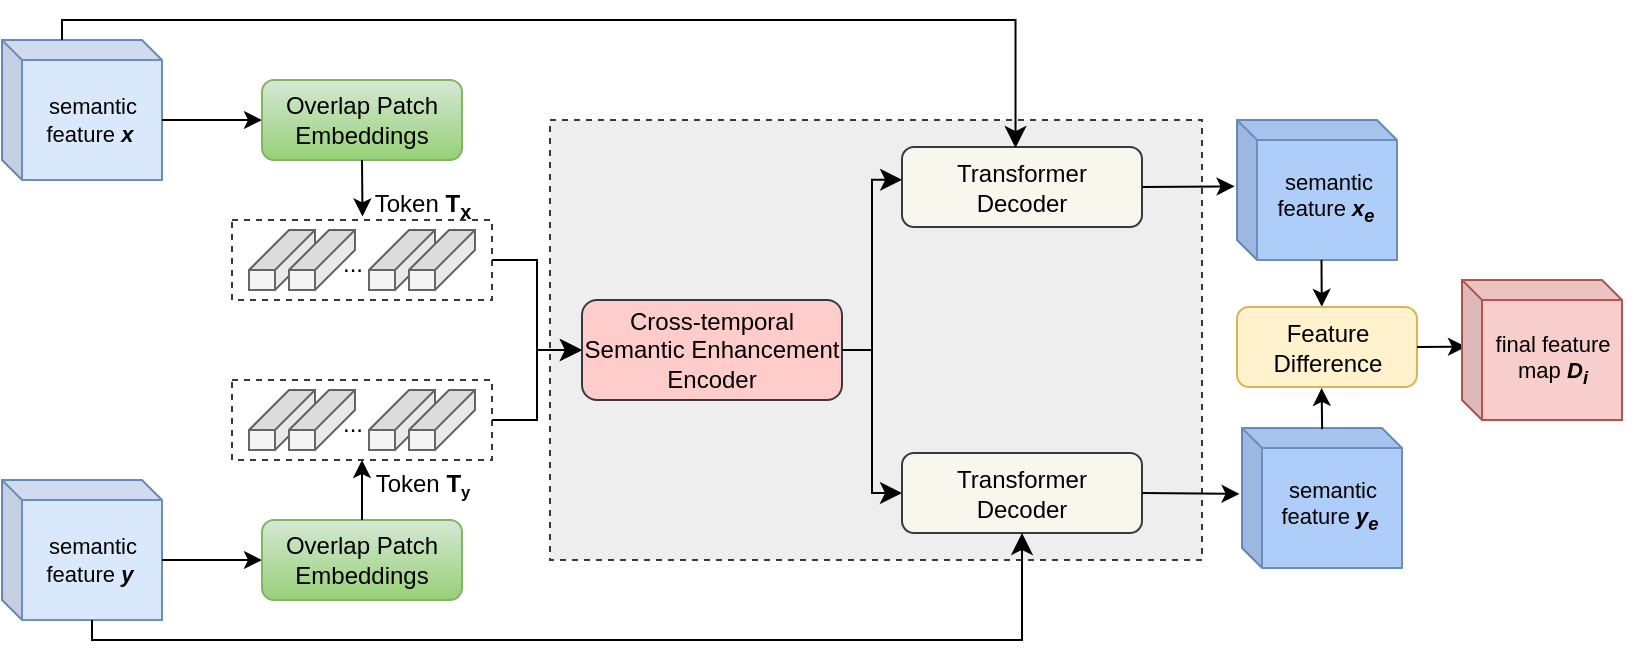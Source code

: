 <mxfile version="21.6.7" type="github">
  <diagram name="第 1 页" id="DumP11DfZ2SIVqox3f8w">
    <mxGraphModel dx="1395" dy="746" grid="1" gridSize="10" guides="1" tooltips="1" connect="1" arrows="1" fold="1" page="1" pageScale="1" pageWidth="827" pageHeight="1169" math="0" shadow="0">
      <root>
        <mxCell id="0" />
        <mxCell id="1" parent="0" />
        <mxCell id="IIdGQf1pMwcohR-izoeh-43" value="" style="rounded=0;whiteSpace=wrap;html=1;fillColor=#eeeeee;strokeColor=#36393d;dashed=1;" vertex="1" parent="1">
          <mxGeometry x="294" y="360" width="326" height="220" as="geometry" />
        </mxCell>
        <mxCell id="IIdGQf1pMwcohR-izoeh-1" value="" style="shape=cube;whiteSpace=wrap;html=1;boundedLbl=1;backgroundOutline=1;darkOpacity=0.05;darkOpacity2=0.1;size=10;fillColor=#dae8fc;strokeColor=#6c8ebf;" vertex="1" parent="1">
          <mxGeometry x="20" y="320" width="80" height="70" as="geometry" />
        </mxCell>
        <mxCell id="IIdGQf1pMwcohR-izoeh-2" value="&lt;font style=&quot;font-size: 11px;&quot;&gt;semantic &lt;br&gt;feature &lt;b&gt;&lt;i&gt;x&lt;/i&gt;&lt;/b&gt;&amp;nbsp;&lt;/font&gt;" style="text;html=1;align=center;verticalAlign=middle;resizable=0;points=[];autosize=1;strokeColor=none;fillColor=none;fontSize=7;" vertex="1" parent="1">
          <mxGeometry x="30" y="340" width="70" height="40" as="geometry" />
        </mxCell>
        <mxCell id="IIdGQf1pMwcohR-izoeh-3" value="" style="shape=cube;whiteSpace=wrap;html=1;boundedLbl=1;backgroundOutline=1;darkOpacity=0.05;darkOpacity2=0.1;size=10;fillColor=#dae8fc;strokeColor=#6c8ebf;" vertex="1" parent="1">
          <mxGeometry x="20" y="540" width="80" height="70" as="geometry" />
        </mxCell>
        <mxCell id="IIdGQf1pMwcohR-izoeh-4" value="&lt;font style=&quot;font-size: 11px;&quot;&gt;semantic &lt;br&gt;feature &lt;b&gt;&lt;i&gt;y&lt;/i&gt;&lt;/b&gt;&amp;nbsp;&lt;/font&gt;" style="text;html=1;align=center;verticalAlign=middle;resizable=0;points=[];autosize=1;strokeColor=none;fillColor=none;fontSize=7;" vertex="1" parent="1">
          <mxGeometry x="30" y="560" width="70" height="40" as="geometry" />
        </mxCell>
        <mxCell id="IIdGQf1pMwcohR-izoeh-5" value="" style="endArrow=classic;html=1;rounded=0;exitX=0;exitY=0;exitDx=80;exitDy=40;exitPerimeter=0;entryX=0;entryY=0.5;entryDx=0;entryDy=0;" edge="1" parent="1" source="IIdGQf1pMwcohR-izoeh-1" target="IIdGQf1pMwcohR-izoeh-6">
          <mxGeometry width="50" height="50" relative="1" as="geometry">
            <mxPoint x="290" y="420" as="sourcePoint" />
            <mxPoint x="170" y="360" as="targetPoint" />
          </mxGeometry>
        </mxCell>
        <mxCell id="IIdGQf1pMwcohR-izoeh-6" value="Overlap Patch Embeddings" style="rounded=1;whiteSpace=wrap;html=1;fillColor=#d5e8d4;gradientColor=#97d077;strokeColor=#82b366;" vertex="1" parent="1">
          <mxGeometry x="150" y="340" width="100" height="40" as="geometry" />
        </mxCell>
        <mxCell id="IIdGQf1pMwcohR-izoeh-8" value="" style="endArrow=classic;html=1;rounded=0;exitX=0;exitY=0;exitDx=80;exitDy=40;exitPerimeter=0;entryX=0;entryY=0.5;entryDx=0;entryDy=0;" edge="1" parent="1" source="IIdGQf1pMwcohR-izoeh-3" target="IIdGQf1pMwcohR-izoeh-11">
          <mxGeometry width="50" height="50" relative="1" as="geometry">
            <mxPoint x="103.72" y="580.18" as="sourcePoint" />
            <mxPoint x="170" y="580" as="targetPoint" />
          </mxGeometry>
        </mxCell>
        <mxCell id="IIdGQf1pMwcohR-izoeh-11" value="Overlap Patch Embeddings" style="rounded=1;whiteSpace=wrap;html=1;fillColor=#d5e8d4;gradientColor=#97d077;strokeColor=#82b366;" vertex="1" parent="1">
          <mxGeometry x="150" y="560" width="100" height="40" as="geometry" />
        </mxCell>
        <mxCell id="IIdGQf1pMwcohR-izoeh-13" value="" style="endArrow=classic;html=1;rounded=0;exitX=0.5;exitY=1;exitDx=0;exitDy=0;entryX=0.502;entryY=-0.044;entryDx=0;entryDy=0;entryPerimeter=0;" edge="1" parent="1" source="IIdGQf1pMwcohR-izoeh-6" target="IIdGQf1pMwcohR-izoeh-15">
          <mxGeometry width="50" height="50" relative="1" as="geometry">
            <mxPoint x="290" y="410" as="sourcePoint" />
            <mxPoint x="200" y="400" as="targetPoint" />
          </mxGeometry>
        </mxCell>
        <mxCell id="IIdGQf1pMwcohR-izoeh-14" value="" style="endArrow=classic;html=1;rounded=0;exitX=0.5;exitY=0;exitDx=0;exitDy=0;entryX=0.5;entryY=1;entryDx=0;entryDy=0;" edge="1" parent="1" source="IIdGQf1pMwcohR-izoeh-11" target="IIdGQf1pMwcohR-izoeh-27">
          <mxGeometry width="50" height="50" relative="1" as="geometry">
            <mxPoint x="210" y="443" as="sourcePoint" />
            <mxPoint x="200" y="543" as="targetPoint" />
          </mxGeometry>
        </mxCell>
        <mxCell id="IIdGQf1pMwcohR-izoeh-15" value="" style="rounded=0;whiteSpace=wrap;html=1;strokeColor=#393838;dashed=1;movable=1;resizable=1;rotatable=1;deletable=1;editable=1;locked=0;connectable=1;" vertex="1" parent="1">
          <mxGeometry x="135" y="410" width="130" height="40" as="geometry" />
        </mxCell>
        <mxCell id="IIdGQf1pMwcohR-izoeh-16" value="" style="shape=cube;whiteSpace=wrap;html=1;boundedLbl=1;backgroundOutline=1;darkOpacity=0.05;darkOpacity2=0.1;rotation=90;size=20;fillColor=#f5f5f5;strokeColor=#666666;fontColor=#333333;movable=1;resizable=1;rotatable=1;deletable=1;editable=1;locked=0;connectable=1;" vertex="1" parent="1">
          <mxGeometry x="145" y="413.5" width="30" height="33" as="geometry" />
        </mxCell>
        <mxCell id="IIdGQf1pMwcohR-izoeh-17" value="" style="shape=cube;whiteSpace=wrap;html=1;boundedLbl=1;backgroundOutline=1;darkOpacity=0.05;darkOpacity2=0.1;rotation=90;size=20;fillColor=#f5f5f5;strokeColor=#666666;fontColor=#333333;movable=1;resizable=1;rotatable=1;deletable=1;editable=1;locked=0;connectable=1;" vertex="1" parent="1">
          <mxGeometry x="165" y="413.5" width="30" height="33" as="geometry" />
        </mxCell>
        <mxCell id="IIdGQf1pMwcohR-izoeh-18" value="" style="shape=cube;whiteSpace=wrap;html=1;boundedLbl=1;backgroundOutline=1;darkOpacity=0.05;darkOpacity2=0.1;rotation=90;size=20;fillColor=#f5f5f5;strokeColor=#666666;fontColor=#333333;movable=1;resizable=1;rotatable=1;deletable=1;editable=1;locked=0;connectable=1;" vertex="1" parent="1">
          <mxGeometry x="205" y="413.5" width="30" height="33" as="geometry" />
        </mxCell>
        <mxCell id="IIdGQf1pMwcohR-izoeh-19" value="" style="shape=cube;whiteSpace=wrap;html=1;boundedLbl=1;backgroundOutline=1;darkOpacity=0.05;darkOpacity2=0.1;rotation=90;size=20;fillColor=#f5f5f5;strokeColor=#666666;fontColor=#333333;movable=1;resizable=1;rotatable=1;deletable=1;editable=1;locked=0;connectable=1;" vertex="1" parent="1">
          <mxGeometry x="225" y="413.5" width="30" height="33" as="geometry" />
        </mxCell>
        <mxCell id="IIdGQf1pMwcohR-izoeh-20" value="..." style="text;html=1;align=center;verticalAlign=middle;resizable=1;points=[];autosize=1;strokeColor=none;fillColor=none;movable=1;rotatable=1;deletable=1;editable=1;locked=0;connectable=1;" vertex="1" parent="1">
          <mxGeometry x="180" y="416.5" width="30" height="30" as="geometry" />
        </mxCell>
        <mxCell id="IIdGQf1pMwcohR-izoeh-27" value="" style="rounded=0;whiteSpace=wrap;html=1;strokeColor=#393838;dashed=1;movable=1;resizable=1;rotatable=1;deletable=1;editable=1;locked=0;connectable=1;" vertex="1" parent="1">
          <mxGeometry x="135" y="490" width="130" height="40" as="geometry" />
        </mxCell>
        <mxCell id="IIdGQf1pMwcohR-izoeh-28" value="" style="shape=cube;whiteSpace=wrap;html=1;boundedLbl=1;backgroundOutline=1;darkOpacity=0.05;darkOpacity2=0.1;rotation=90;size=20;fillColor=#f5f5f5;strokeColor=#666666;fontColor=#333333;movable=1;resizable=1;rotatable=1;deletable=1;editable=1;locked=0;connectable=1;" vertex="1" parent="1">
          <mxGeometry x="145" y="493.5" width="30" height="33" as="geometry" />
        </mxCell>
        <mxCell id="IIdGQf1pMwcohR-izoeh-29" value="" style="shape=cube;whiteSpace=wrap;html=1;boundedLbl=1;backgroundOutline=1;darkOpacity=0.05;darkOpacity2=0.1;rotation=90;size=20;fillColor=#f5f5f5;strokeColor=#666666;fontColor=#333333;movable=1;resizable=1;rotatable=1;deletable=1;editable=1;locked=0;connectable=1;" vertex="1" parent="1">
          <mxGeometry x="165" y="493.5" width="30" height="33" as="geometry" />
        </mxCell>
        <mxCell id="IIdGQf1pMwcohR-izoeh-30" value="" style="shape=cube;whiteSpace=wrap;html=1;boundedLbl=1;backgroundOutline=1;darkOpacity=0.05;darkOpacity2=0.1;rotation=90;size=20;fillColor=#f5f5f5;strokeColor=#666666;fontColor=#333333;movable=1;resizable=1;rotatable=1;deletable=1;editable=1;locked=0;connectable=1;" vertex="1" parent="1">
          <mxGeometry x="205" y="493.5" width="30" height="33" as="geometry" />
        </mxCell>
        <mxCell id="IIdGQf1pMwcohR-izoeh-31" value="" style="shape=cube;whiteSpace=wrap;html=1;boundedLbl=1;backgroundOutline=1;darkOpacity=0.05;darkOpacity2=0.1;rotation=90;size=20;fillColor=#f5f5f5;strokeColor=#666666;fontColor=#333333;movable=1;resizable=1;rotatable=1;deletable=1;editable=1;locked=0;connectable=1;" vertex="1" parent="1">
          <mxGeometry x="225" y="493.5" width="30" height="33" as="geometry" />
        </mxCell>
        <mxCell id="IIdGQf1pMwcohR-izoeh-32" value="..." style="text;html=1;align=center;verticalAlign=middle;resizable=1;points=[];autosize=1;strokeColor=none;fillColor=none;movable=1;rotatable=1;deletable=1;editable=1;locked=0;connectable=1;" vertex="1" parent="1">
          <mxGeometry x="180" y="496.5" width="30" height="30" as="geometry" />
        </mxCell>
        <mxCell id="IIdGQf1pMwcohR-izoeh-33" value="Token &lt;b&gt;T&lt;/b&gt;&lt;sub&gt;&lt;b&gt;x&lt;/b&gt;&lt;/sub&gt;" style="text;html=1;align=center;verticalAlign=middle;resizable=0;points=[];autosize=1;strokeColor=none;fillColor=none;" vertex="1" parent="1">
          <mxGeometry x="195" y="388" width="70" height="30" as="geometry" />
        </mxCell>
        <mxCell id="IIdGQf1pMwcohR-izoeh-34" value="Token &lt;b&gt;T&lt;/b&gt;&lt;span style=&quot;font-size: 10px;&quot;&gt;&lt;sub&gt;&lt;b&gt;y&lt;/b&gt;&lt;/sub&gt;&lt;/span&gt;" style="text;html=1;align=center;verticalAlign=middle;resizable=0;points=[];autosize=1;strokeColor=none;fillColor=none;" vertex="1" parent="1">
          <mxGeometry x="195" y="526.5" width="70" height="30" as="geometry" />
        </mxCell>
        <mxCell id="IIdGQf1pMwcohR-izoeh-36" value="" style="edgeStyle=elbowEdgeStyle;endArrow=classic;html=1;rounded=0;endSize=8;startSize=8;exitX=1;exitY=0.5;exitDx=0;exitDy=0;entryX=0;entryY=0.5;entryDx=0;entryDy=0;" edge="1" parent="1" source="IIdGQf1pMwcohR-izoeh-15" target="IIdGQf1pMwcohR-izoeh-38">
          <mxGeometry width="50" height="50" relative="1" as="geometry">
            <mxPoint x="360" y="390" as="sourcePoint" />
            <mxPoint x="310" y="470" as="targetPoint" />
          </mxGeometry>
        </mxCell>
        <mxCell id="IIdGQf1pMwcohR-izoeh-37" value="" style="edgeStyle=elbowEdgeStyle;endArrow=classic;html=1;rounded=0;endSize=8;startSize=8;exitX=1;exitY=0.5;exitDx=0;exitDy=0;entryX=0;entryY=0.5;entryDx=0;entryDy=0;" edge="1" parent="1" source="IIdGQf1pMwcohR-izoeh-27" target="IIdGQf1pMwcohR-izoeh-38">
          <mxGeometry width="50" height="50" relative="1" as="geometry">
            <mxPoint x="275" y="440" as="sourcePoint" />
            <mxPoint x="310" y="470" as="targetPoint" />
          </mxGeometry>
        </mxCell>
        <mxCell id="IIdGQf1pMwcohR-izoeh-38" value="Cross-temporal Semantic Enhancement Encoder" style="rounded=1;whiteSpace=wrap;html=1;fillColor=#ffcccc;strokeColor=#36393d;" vertex="1" parent="1">
          <mxGeometry x="310" y="450" width="130" height="50" as="geometry" />
        </mxCell>
        <mxCell id="IIdGQf1pMwcohR-izoeh-39" value="" style="edgeStyle=elbowEdgeStyle;endArrow=classic;html=1;rounded=0;endSize=8;startSize=8;exitX=1;exitY=0.5;exitDx=0;exitDy=0;entryX=0.54;entryY=0.136;entryDx=0;entryDy=0;entryPerimeter=0;" edge="1" parent="1" source="IIdGQf1pMwcohR-izoeh-38" target="IIdGQf1pMwcohR-izoeh-43">
          <mxGeometry width="50" height="50" relative="1" as="geometry">
            <mxPoint x="275" y="440" as="sourcePoint" />
            <mxPoint x="470" y="430" as="targetPoint" />
          </mxGeometry>
        </mxCell>
        <mxCell id="IIdGQf1pMwcohR-izoeh-40" value="" style="edgeStyle=elbowEdgeStyle;endArrow=classic;html=1;rounded=0;endSize=8;startSize=8;exitX=1;exitY=0.5;exitDx=0;exitDy=0;entryX=0;entryY=0.5;entryDx=0;entryDy=0;" edge="1" parent="1" source="IIdGQf1pMwcohR-izoeh-38" target="IIdGQf1pMwcohR-izoeh-42">
          <mxGeometry width="50" height="50" relative="1" as="geometry">
            <mxPoint x="450" y="480" as="sourcePoint" />
            <mxPoint x="470" y="510" as="targetPoint" />
          </mxGeometry>
        </mxCell>
        <mxCell id="IIdGQf1pMwcohR-izoeh-41" value="Transformer&lt;br&gt;Decoder" style="rounded=1;whiteSpace=wrap;html=1;fillColor=#f9f7ed;strokeColor=#36393d;" vertex="1" parent="1">
          <mxGeometry x="470" y="373.5" width="120" height="40" as="geometry" />
        </mxCell>
        <mxCell id="IIdGQf1pMwcohR-izoeh-42" value="Transformer&lt;br&gt;Decoder" style="rounded=1;whiteSpace=wrap;html=1;fillColor=#f9f7ed;strokeColor=#36393d;" vertex="1" parent="1">
          <mxGeometry x="470" y="526.5" width="120" height="40" as="geometry" />
        </mxCell>
        <mxCell id="IIdGQf1pMwcohR-izoeh-46" value="" style="edgeStyle=elbowEdgeStyle;elbow=vertical;endArrow=classic;html=1;curved=0;rounded=0;endSize=8;startSize=8;entryX=0.473;entryY=0.013;entryDx=0;entryDy=0;entryPerimeter=0;" edge="1" parent="1" target="IIdGQf1pMwcohR-izoeh-41">
          <mxGeometry width="50" height="50" relative="1" as="geometry">
            <mxPoint x="50" y="320" as="sourcePoint" />
            <mxPoint x="100" y="270" as="targetPoint" />
            <Array as="points">
              <mxPoint x="280" y="310" />
            </Array>
          </mxGeometry>
        </mxCell>
        <mxCell id="IIdGQf1pMwcohR-izoeh-47" value="" style="edgeStyle=elbowEdgeStyle;elbow=vertical;endArrow=classic;html=1;curved=0;rounded=0;endSize=8;startSize=8;entryX=0.5;entryY=1;entryDx=0;entryDy=0;exitX=0;exitY=0;exitDx=45;exitDy=70;exitPerimeter=0;" edge="1" parent="1" source="IIdGQf1pMwcohR-izoeh-3" target="IIdGQf1pMwcohR-izoeh-42">
          <mxGeometry width="50" height="50" relative="1" as="geometry">
            <mxPoint x="50" y="566.5" as="sourcePoint" />
            <mxPoint x="527" y="653.5" as="targetPoint" />
            <Array as="points">
              <mxPoint x="300" y="620" />
            </Array>
          </mxGeometry>
        </mxCell>
        <mxCell id="IIdGQf1pMwcohR-izoeh-49" value="" style="shape=cube;whiteSpace=wrap;html=1;boundedLbl=1;backgroundOutline=1;darkOpacity=0.05;darkOpacity2=0.1;size=10;fillColor=#aecdf9;strokeColor=#6c8ebf;" vertex="1" parent="1">
          <mxGeometry x="637.5" y="360" width="80" height="70" as="geometry" />
        </mxCell>
        <mxCell id="IIdGQf1pMwcohR-izoeh-50" value="" style="shape=cube;whiteSpace=wrap;html=1;boundedLbl=1;backgroundOutline=1;darkOpacity=0.05;darkOpacity2=0.1;size=10;fillColor=#aecdf9;strokeColor=#6c8ebf;" vertex="1" parent="1">
          <mxGeometry x="640" y="514" width="80" height="70" as="geometry" />
        </mxCell>
        <mxCell id="IIdGQf1pMwcohR-izoeh-51" value="" style="endArrow=classic;html=1;rounded=0;exitX=1;exitY=0.5;exitDx=0;exitDy=0;entryX=-0.015;entryY=0.474;entryDx=0;entryDy=0;entryPerimeter=0;" edge="1" parent="1" source="IIdGQf1pMwcohR-izoeh-41" target="IIdGQf1pMwcohR-izoeh-49">
          <mxGeometry width="50" height="50" relative="1" as="geometry">
            <mxPoint x="460" y="400" as="sourcePoint" />
            <mxPoint x="510" y="350" as="targetPoint" />
          </mxGeometry>
        </mxCell>
        <mxCell id="IIdGQf1pMwcohR-izoeh-52" value="" style="endArrow=classic;html=1;rounded=0;exitX=1;exitY=0.5;exitDx=0;exitDy=0;entryX=-0.015;entryY=0.471;entryDx=0;entryDy=0;entryPerimeter=0;" edge="1" parent="1" source="IIdGQf1pMwcohR-izoeh-42" target="IIdGQf1pMwcohR-izoeh-50">
          <mxGeometry width="50" height="50" relative="1" as="geometry">
            <mxPoint x="600" y="437" as="sourcePoint" />
            <mxPoint x="630" y="510" as="targetPoint" />
          </mxGeometry>
        </mxCell>
        <mxCell id="IIdGQf1pMwcohR-izoeh-54" value="&lt;font style=&quot;font-size: 11px;&quot;&gt;semantic &lt;br&gt;feature &lt;i&gt;&lt;b&gt;x&lt;sub&gt;e&lt;/sub&gt;&lt;/b&gt;&lt;/i&gt;&amp;nbsp;&lt;/font&gt;" style="text;html=1;align=center;verticalAlign=middle;resizable=0;points=[];autosize=1;strokeColor=none;fillColor=none;fontSize=7;" vertex="1" parent="1">
          <mxGeometry x="642.5" y="373.5" width="80" height="50" as="geometry" />
        </mxCell>
        <mxCell id="IIdGQf1pMwcohR-izoeh-57" value="&lt;font style=&quot;font-size: 11px;&quot;&gt;semantic &lt;br&gt;feature &lt;b&gt;&lt;i&gt;y&lt;/i&gt;&lt;/b&gt;&lt;i&gt;&lt;b&gt;&lt;sub&gt;e&lt;/sub&gt;&lt;/b&gt;&lt;/i&gt;&amp;nbsp;&lt;/font&gt;" style="text;html=1;align=center;verticalAlign=middle;resizable=0;points=[];autosize=1;strokeColor=none;fillColor=none;fontSize=7;" vertex="1" parent="1">
          <mxGeometry x="645" y="527.5" width="80" height="50" as="geometry" />
        </mxCell>
        <mxCell id="IIdGQf1pMwcohR-izoeh-58" value="" style="endArrow=classic;html=1;rounded=0;exitX=0;exitY=0;exitDx=45;exitDy=70;exitPerimeter=0;entryX=0.471;entryY=-0.002;entryDx=0;entryDy=0;entryPerimeter=0;" edge="1" parent="1" target="IIdGQf1pMwcohR-izoeh-62">
          <mxGeometry width="50" height="50" relative="1" as="geometry">
            <mxPoint x="679.75" y="430" as="sourcePoint" />
            <mxPoint x="680" y="450" as="targetPoint" />
          </mxGeometry>
        </mxCell>
        <mxCell id="IIdGQf1pMwcohR-izoeh-60" value="" style="endArrow=classic;html=1;rounded=0;exitX=0.501;exitY=0.008;exitDx=0;exitDy=0;exitPerimeter=0;entryX=0.47;entryY=1.011;entryDx=0;entryDy=0;entryPerimeter=0;" edge="1" parent="1" source="IIdGQf1pMwcohR-izoeh-50" target="IIdGQf1pMwcohR-izoeh-62">
          <mxGeometry width="50" height="50" relative="1" as="geometry">
            <mxPoint x="680" y="510" as="sourcePoint" />
            <mxPoint x="680" y="500" as="targetPoint" />
          </mxGeometry>
        </mxCell>
        <mxCell id="IIdGQf1pMwcohR-izoeh-62" value="Feature Difference" style="rounded=1;whiteSpace=wrap;html=1;fillColor=#fff2cc;strokeColor=#d6b656;" vertex="1" parent="1">
          <mxGeometry x="637.5" y="453.5" width="90" height="40" as="geometry" />
        </mxCell>
        <mxCell id="IIdGQf1pMwcohR-izoeh-64" value="" style="endArrow=classic;html=1;rounded=0;exitX=1;exitY=0.5;exitDx=0;exitDy=0;entryX=0.025;entryY=0.477;entryDx=0;entryDy=0;entryPerimeter=0;" edge="1" parent="1" source="IIdGQf1pMwcohR-izoeh-62" target="IIdGQf1pMwcohR-izoeh-65">
          <mxGeometry width="50" height="50" relative="1" as="geometry">
            <mxPoint x="570" y="500" as="sourcePoint" />
            <mxPoint x="750" y="474" as="targetPoint" />
          </mxGeometry>
        </mxCell>
        <mxCell id="IIdGQf1pMwcohR-izoeh-65" value="" style="shape=cube;whiteSpace=wrap;html=1;boundedLbl=1;backgroundOutline=1;darkOpacity=0.05;darkOpacity2=0.1;size=10;fillColor=#f8cecc;strokeColor=#b85450;" vertex="1" parent="1">
          <mxGeometry x="750" y="440" width="80" height="70" as="geometry" />
        </mxCell>
        <mxCell id="IIdGQf1pMwcohR-izoeh-66" value="&lt;font style=&quot;font-size: 11px;&quot;&gt;final feature &lt;br&gt;map &lt;b&gt;&lt;i&gt;D&lt;sub&gt;i&lt;/sub&gt;&lt;/i&gt;&lt;/b&gt;&lt;/font&gt;" style="text;html=1;align=center;verticalAlign=middle;resizable=0;points=[];autosize=1;strokeColor=none;fillColor=none;fontSize=7;" vertex="1" parent="1">
          <mxGeometry x="750" y="455" width="90" height="50" as="geometry" />
        </mxCell>
      </root>
    </mxGraphModel>
  </diagram>
</mxfile>

